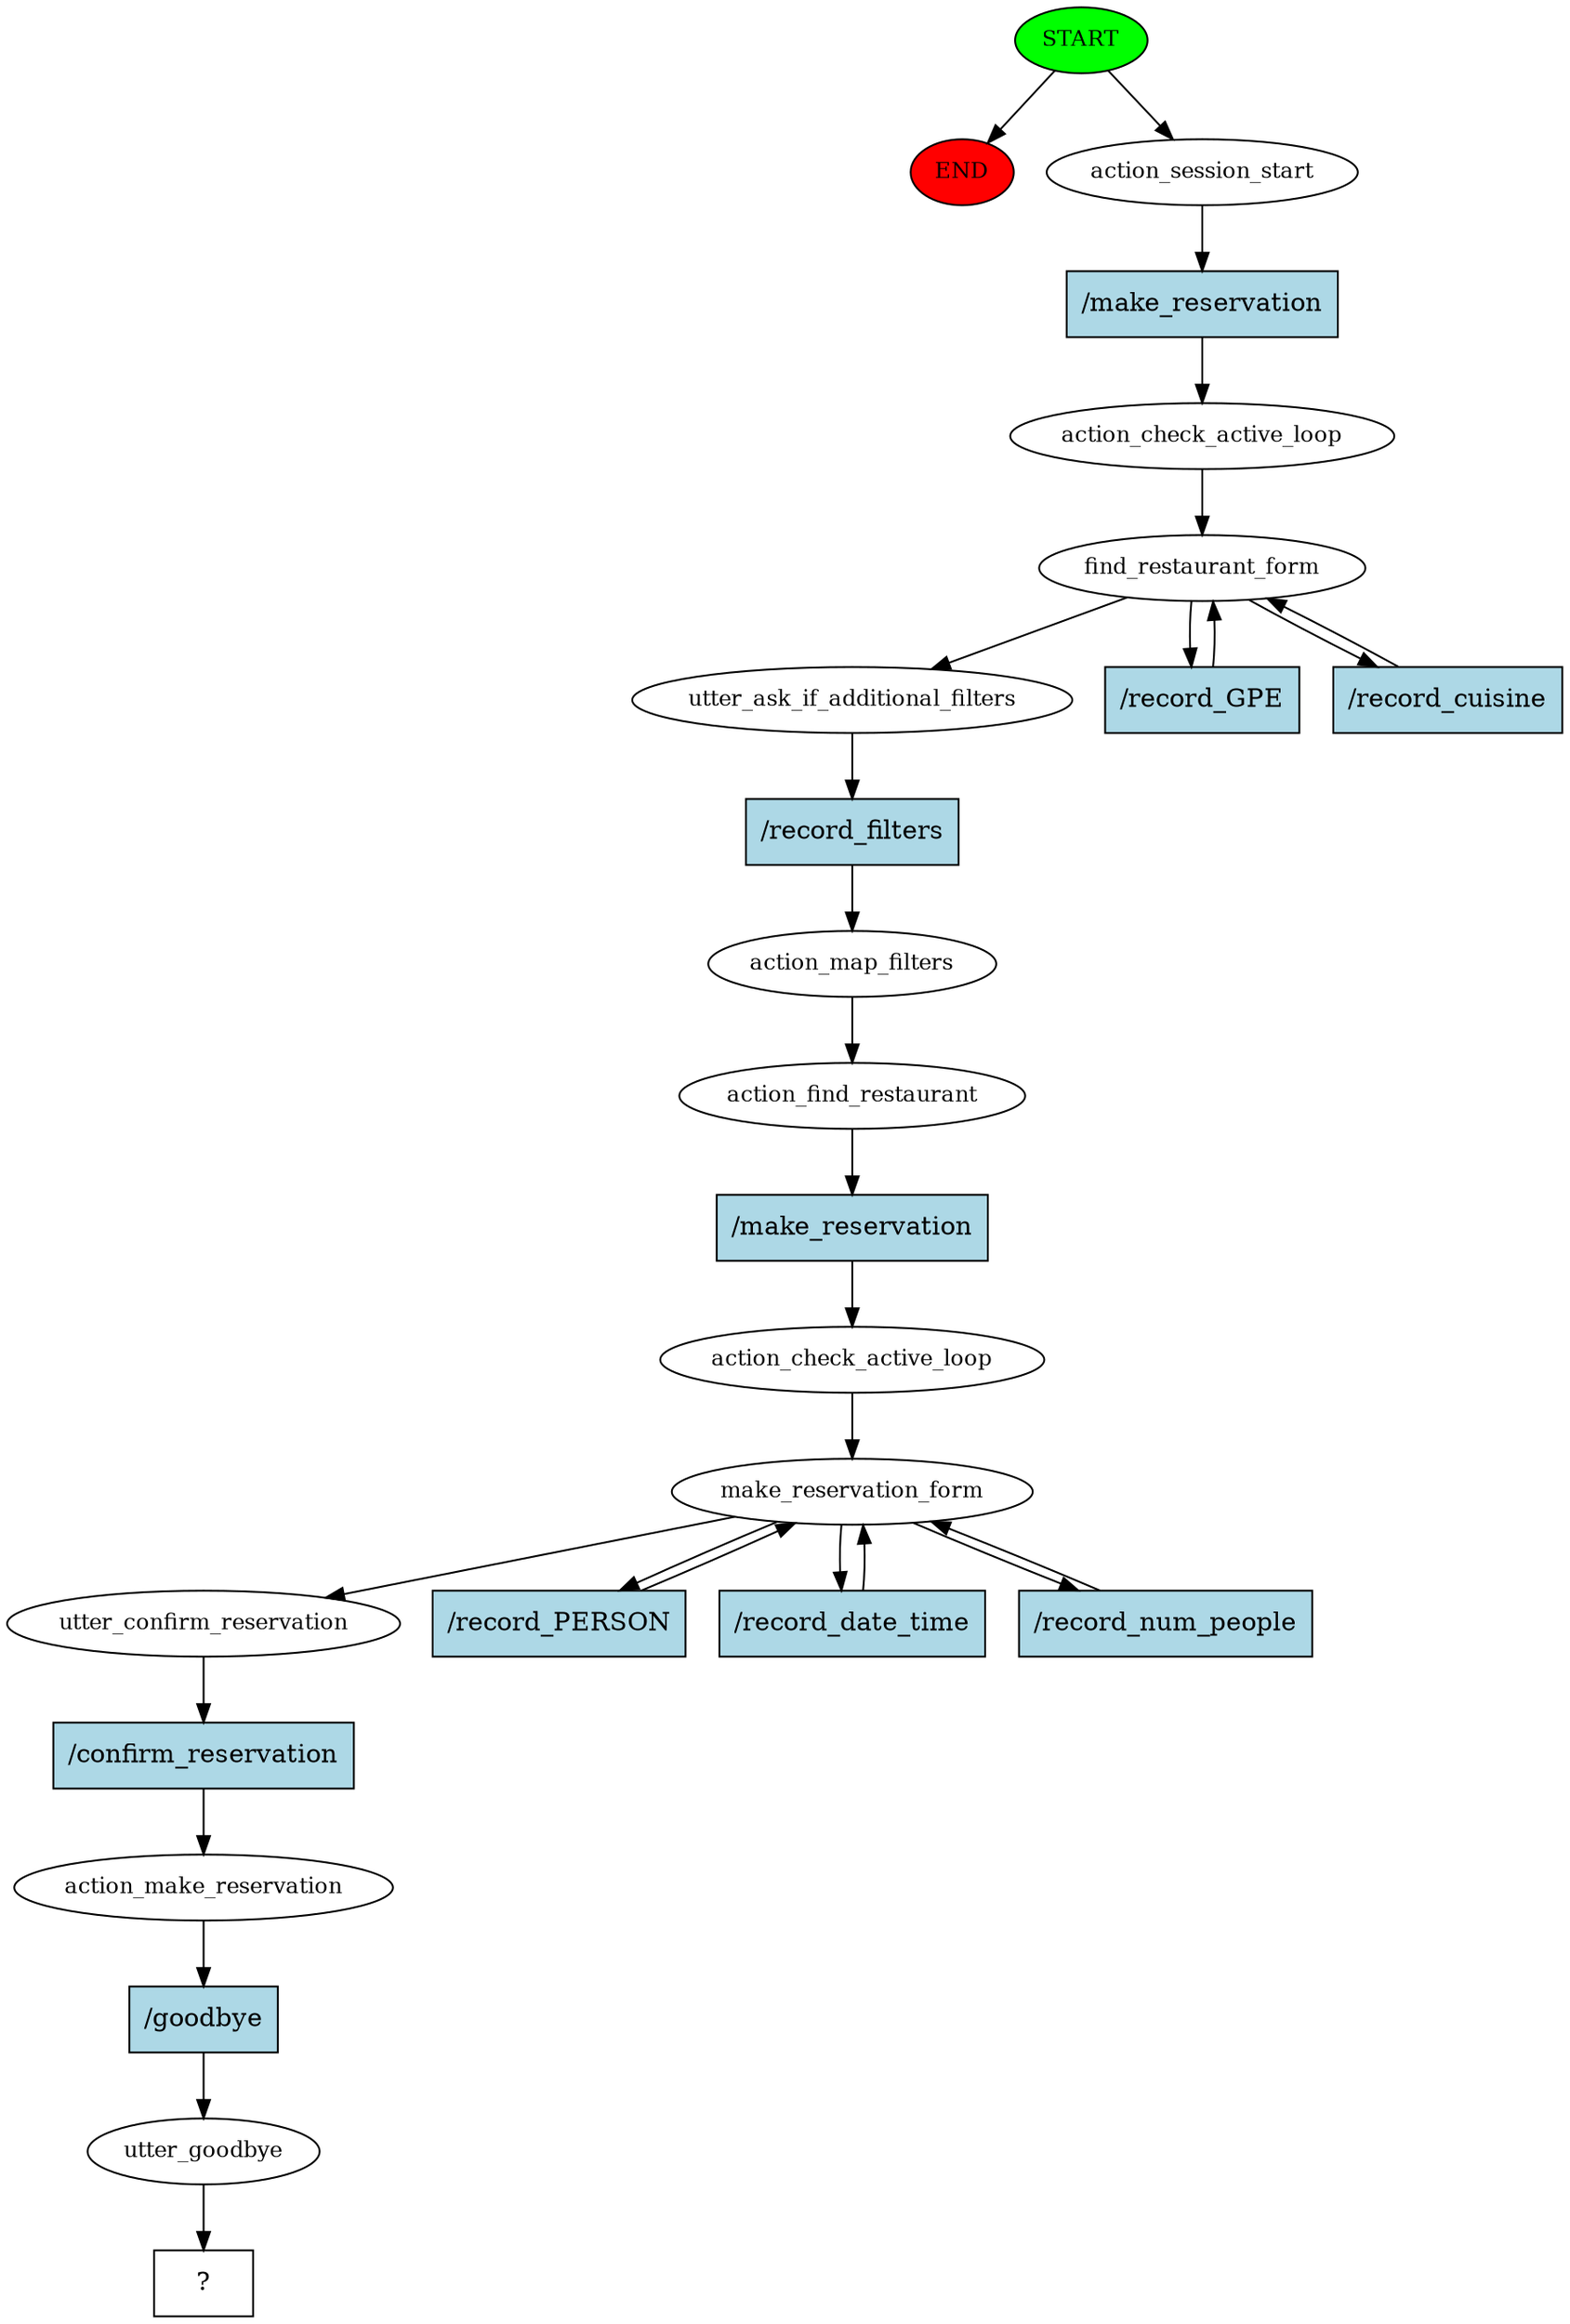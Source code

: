 digraph  {
0 [class="start active", fillcolor=green, fontsize=12, label=START, style=filled];
"-1" [class=end, fillcolor=red, fontsize=12, label=END, style=filled];
1 [class=active, fontsize=12, label=action_session_start];
2 [class=active, fontsize=12, label=action_check_active_loop];
3 [class=active, fontsize=12, label=find_restaurant_form];
6 [class=active, fontsize=12, label=utter_ask_if_additional_filters];
7 [class=active, fontsize=12, label=action_map_filters];
8 [class=active, fontsize=12, label=action_find_restaurant];
9 [class=active, fontsize=12, label=action_check_active_loop];
10 [class=active, fontsize=12, label=make_reservation_form];
14 [class=active, fontsize=12, label=utter_confirm_reservation];
15 [class=active, fontsize=12, label=action_make_reservation];
16 [class=active, fontsize=12, label=utter_goodbye];
17 [class="intent dashed active", label="  ?  ", shape=rect];
18 [class="intent active", fillcolor=lightblue, label="/make_reservation", shape=rect, style=filled];
19 [class="intent active", fillcolor=lightblue, label="/record_GPE", shape=rect, style=filled];
20 [class="intent active", fillcolor=lightblue, label="/record_cuisine", shape=rect, style=filled];
21 [class="intent active", fillcolor=lightblue, label="/record_filters", shape=rect, style=filled];
22 [class="intent active", fillcolor=lightblue, label="/make_reservation", shape=rect, style=filled];
23 [class="intent active", fillcolor=lightblue, label="/record_PERSON", shape=rect, style=filled];
24 [class="intent active", fillcolor=lightblue, label="/record_date_time", shape=rect, style=filled];
25 [class="intent active", fillcolor=lightblue, label="/record_num_people", shape=rect, style=filled];
26 [class="intent active", fillcolor=lightblue, label="/confirm_reservation", shape=rect, style=filled];
27 [class="intent active", fillcolor=lightblue, label="/goodbye", shape=rect, style=filled];
0 -> "-1"  [class="", key=NONE, label=""];
0 -> 1  [class=active, key=NONE, label=""];
1 -> 18  [class=active, key=0];
2 -> 3  [class=active, key=NONE, label=""];
3 -> 6  [class=active, key=NONE, label=""];
3 -> 19  [class=active, key=0];
3 -> 20  [class=active, key=0];
6 -> 21  [class=active, key=0];
7 -> 8  [class=active, key=NONE, label=""];
8 -> 22  [class=active, key=0];
9 -> 10  [class=active, key=NONE, label=""];
10 -> 14  [class=active, key=NONE, label=""];
10 -> 23  [class=active, key=0];
10 -> 24  [class=active, key=0];
10 -> 25  [class=active, key=0];
14 -> 26  [class=active, key=0];
15 -> 27  [class=active, key=0];
16 -> 17  [class=active, key=NONE, label=""];
18 -> 2  [class=active, key=0];
19 -> 3  [class=active, key=0];
20 -> 3  [class=active, key=0];
21 -> 7  [class=active, key=0];
22 -> 9  [class=active, key=0];
23 -> 10  [class=active, key=0];
24 -> 10  [class=active, key=0];
25 -> 10  [class=active, key=0];
26 -> 15  [class=active, key=0];
27 -> 16  [class=active, key=0];
}
